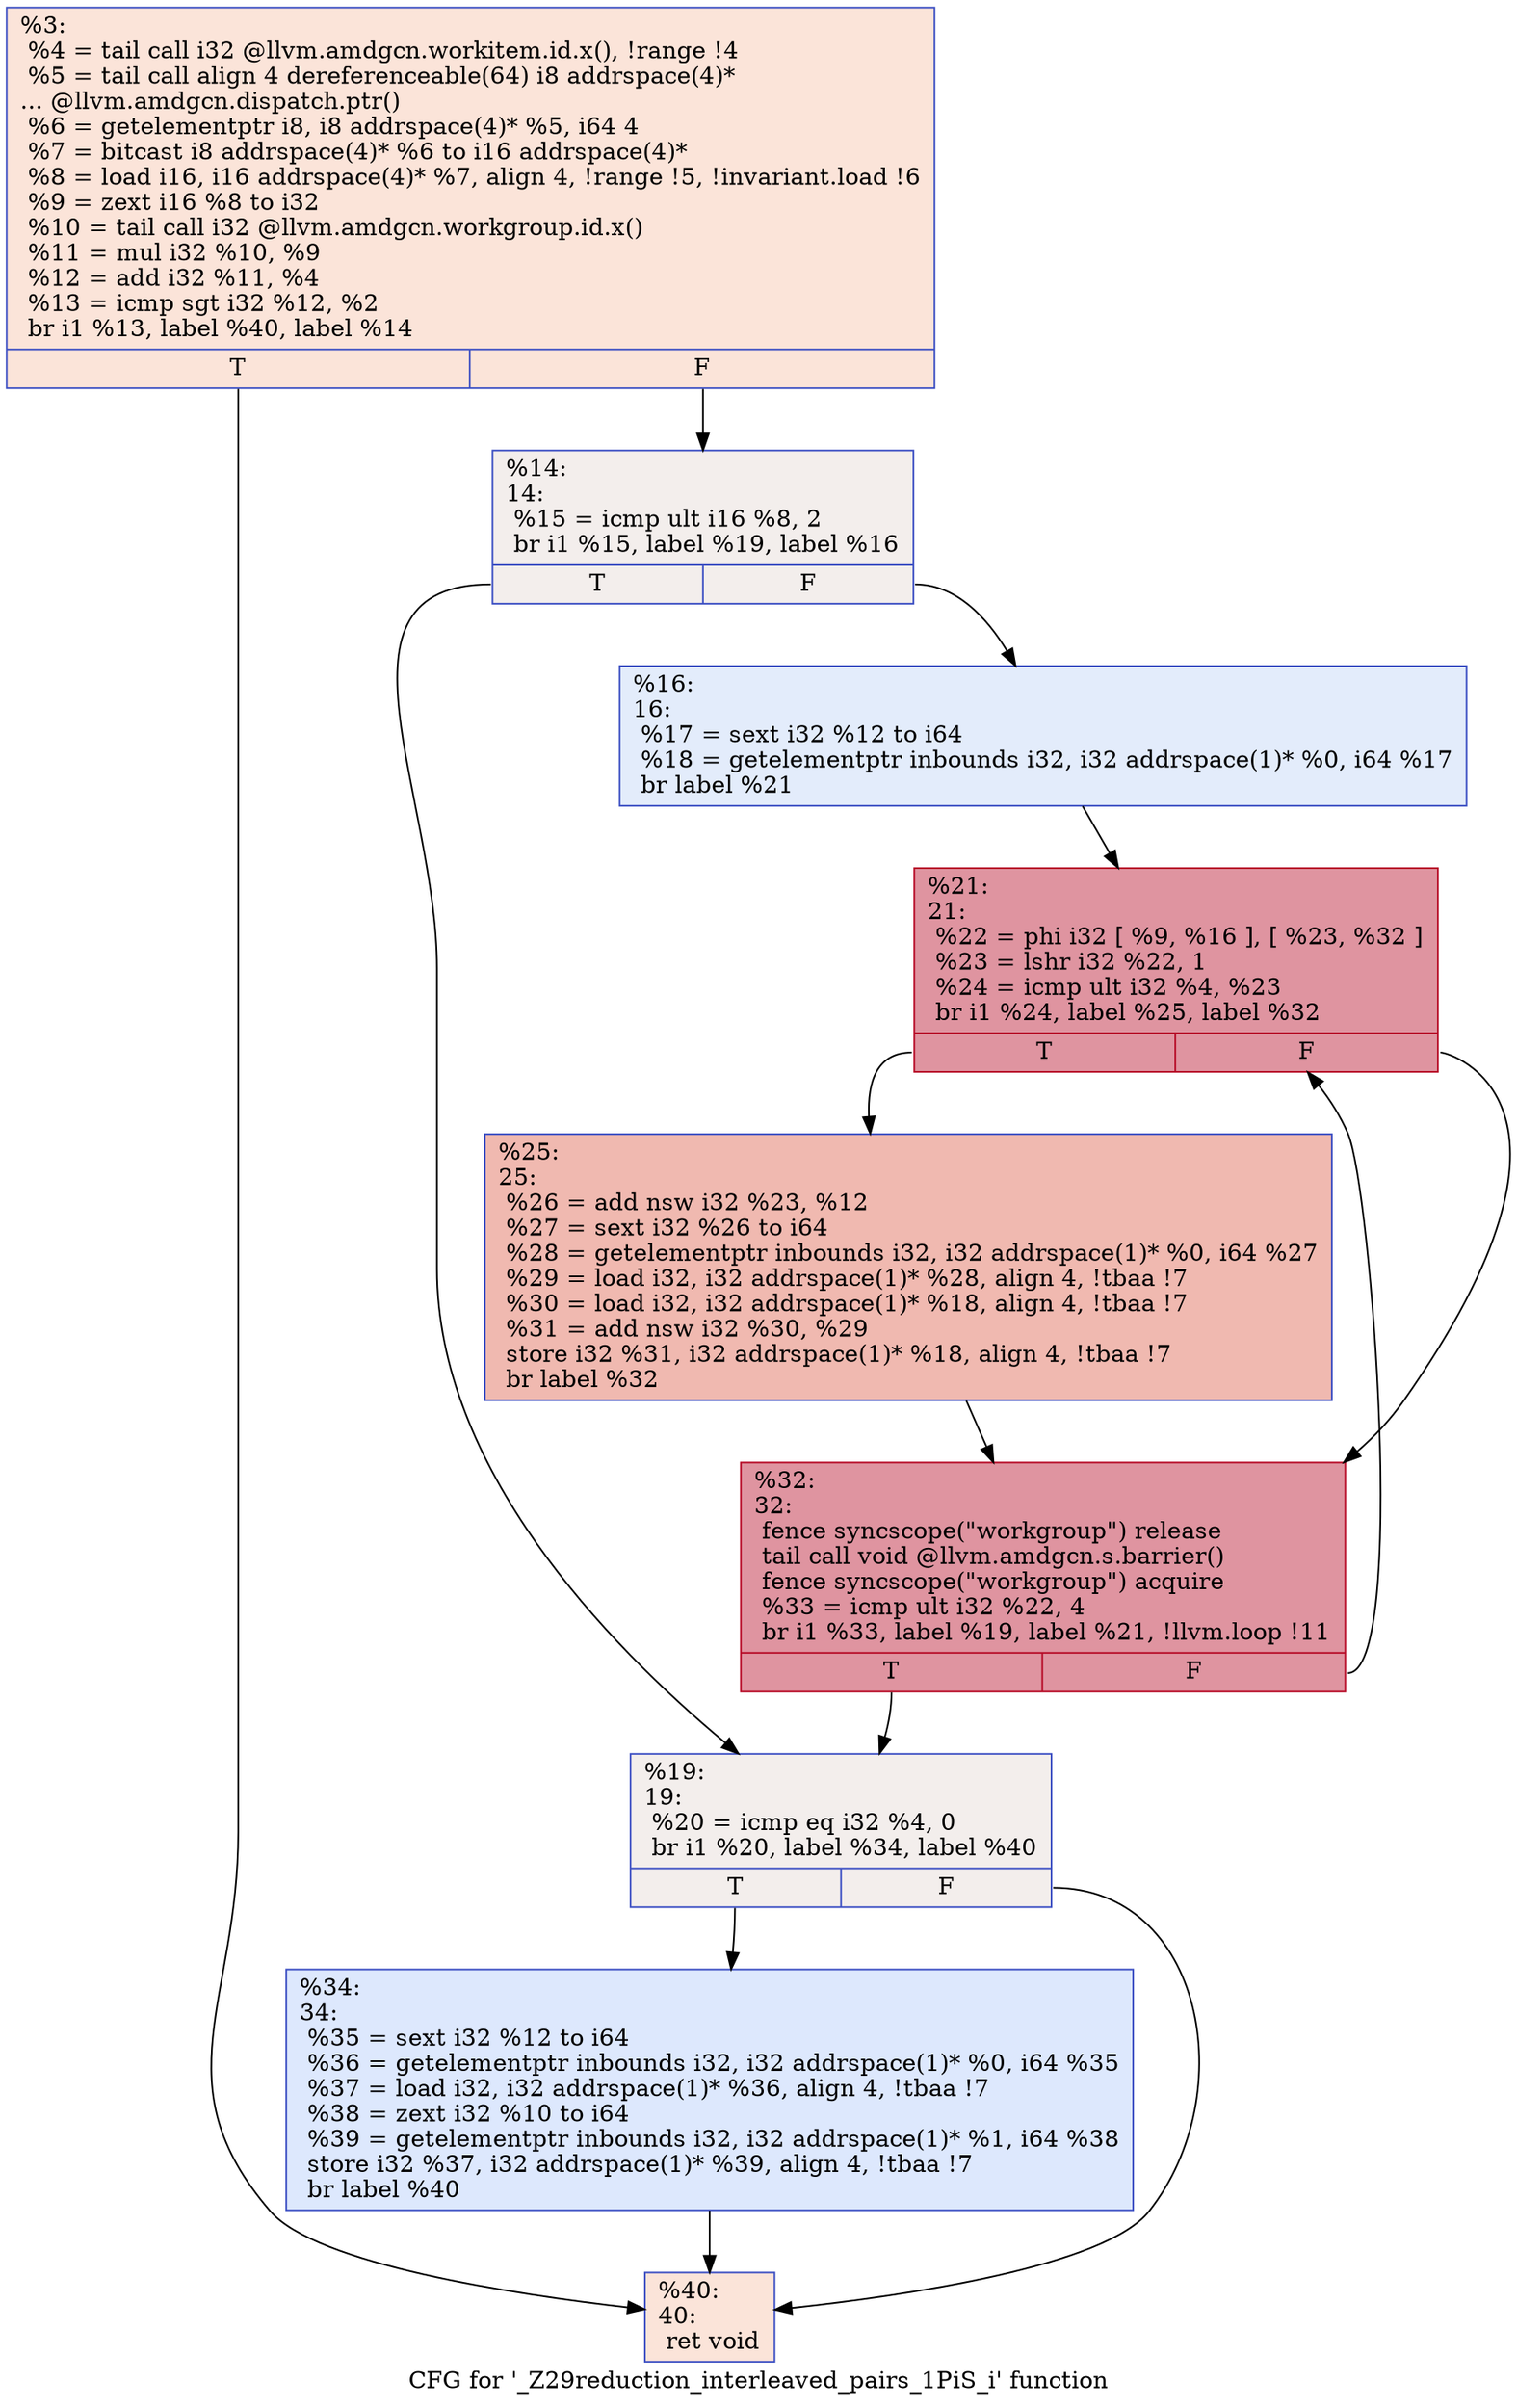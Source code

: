 digraph "CFG for '_Z29reduction_interleaved_pairs_1PiS_i' function" {
	label="CFG for '_Z29reduction_interleaved_pairs_1PiS_i' function";

	Node0x50b9590 [shape=record,color="#3d50c3ff", style=filled, fillcolor="#f5c1a970",label="{%3:\l  %4 = tail call i32 @llvm.amdgcn.workitem.id.x(), !range !4\l  %5 = tail call align 4 dereferenceable(64) i8 addrspace(4)*\l... @llvm.amdgcn.dispatch.ptr()\l  %6 = getelementptr i8, i8 addrspace(4)* %5, i64 4\l  %7 = bitcast i8 addrspace(4)* %6 to i16 addrspace(4)*\l  %8 = load i16, i16 addrspace(4)* %7, align 4, !range !5, !invariant.load !6\l  %9 = zext i16 %8 to i32\l  %10 = tail call i32 @llvm.amdgcn.workgroup.id.x()\l  %11 = mul i32 %10, %9\l  %12 = add i32 %11, %4\l  %13 = icmp sgt i32 %12, %2\l  br i1 %13, label %40, label %14\l|{<s0>T|<s1>F}}"];
	Node0x50b9590:s0 -> Node0x50bb4a0;
	Node0x50b9590:s1 -> Node0x50bb530;
	Node0x50bb530 [shape=record,color="#3d50c3ff", style=filled, fillcolor="#e3d9d370",label="{%14:\l14:                                               \l  %15 = icmp ult i16 %8, 2\l  br i1 %15, label %19, label %16\l|{<s0>T|<s1>F}}"];
	Node0x50bb530:s0 -> Node0x50bb700;
	Node0x50bb530:s1 -> Node0x50bb750;
	Node0x50bb750 [shape=record,color="#3d50c3ff", style=filled, fillcolor="#bfd3f670",label="{%16:\l16:                                               \l  %17 = sext i32 %12 to i64\l  %18 = getelementptr inbounds i32, i32 addrspace(1)* %0, i64 %17\l  br label %21\l}"];
	Node0x50bb750 -> Node0x50bba40;
	Node0x50bb700 [shape=record,color="#3d50c3ff", style=filled, fillcolor="#e3d9d370",label="{%19:\l19:                                               \l  %20 = icmp eq i32 %4, 0\l  br i1 %20, label %34, label %40\l|{<s0>T|<s1>F}}"];
	Node0x50bb700:s0 -> Node0x50bbbc0;
	Node0x50bb700:s1 -> Node0x50bb4a0;
	Node0x50bba40 [shape=record,color="#b70d28ff", style=filled, fillcolor="#b70d2870",label="{%21:\l21:                                               \l  %22 = phi i32 [ %9, %16 ], [ %23, %32 ]\l  %23 = lshr i32 %22, 1\l  %24 = icmp ult i32 %4, %23\l  br i1 %24, label %25, label %32\l|{<s0>T|<s1>F}}"];
	Node0x50bba40:s0 -> Node0x50bbf80;
	Node0x50bba40:s1 -> Node0x50bbcf0;
	Node0x50bbf80 [shape=record,color="#3d50c3ff", style=filled, fillcolor="#de614d70",label="{%25:\l25:                                               \l  %26 = add nsw i32 %23, %12\l  %27 = sext i32 %26 to i64\l  %28 = getelementptr inbounds i32, i32 addrspace(1)* %0, i64 %27\l  %29 = load i32, i32 addrspace(1)* %28, align 4, !tbaa !7\l  %30 = load i32, i32 addrspace(1)* %18, align 4, !tbaa !7\l  %31 = add nsw i32 %30, %29\l  store i32 %31, i32 addrspace(1)* %18, align 4, !tbaa !7\l  br label %32\l}"];
	Node0x50bbf80 -> Node0x50bbcf0;
	Node0x50bbcf0 [shape=record,color="#b70d28ff", style=filled, fillcolor="#b70d2870",label="{%32:\l32:                                               \l  fence syncscope(\"workgroup\") release\l  tail call void @llvm.amdgcn.s.barrier()\l  fence syncscope(\"workgroup\") acquire\l  %33 = icmp ult i32 %22, 4\l  br i1 %33, label %19, label %21, !llvm.loop !11\l|{<s0>T|<s1>F}}"];
	Node0x50bbcf0:s0 -> Node0x50bb700;
	Node0x50bbcf0:s1 -> Node0x50bba40;
	Node0x50bbbc0 [shape=record,color="#3d50c3ff", style=filled, fillcolor="#b2ccfb70",label="{%34:\l34:                                               \l  %35 = sext i32 %12 to i64\l  %36 = getelementptr inbounds i32, i32 addrspace(1)* %0, i64 %35\l  %37 = load i32, i32 addrspace(1)* %36, align 4, !tbaa !7\l  %38 = zext i32 %10 to i64\l  %39 = getelementptr inbounds i32, i32 addrspace(1)* %1, i64 %38\l  store i32 %37, i32 addrspace(1)* %39, align 4, !tbaa !7\l  br label %40\l}"];
	Node0x50bbbc0 -> Node0x50bb4a0;
	Node0x50bb4a0 [shape=record,color="#3d50c3ff", style=filled, fillcolor="#f5c1a970",label="{%40:\l40:                                               \l  ret void\l}"];
}
